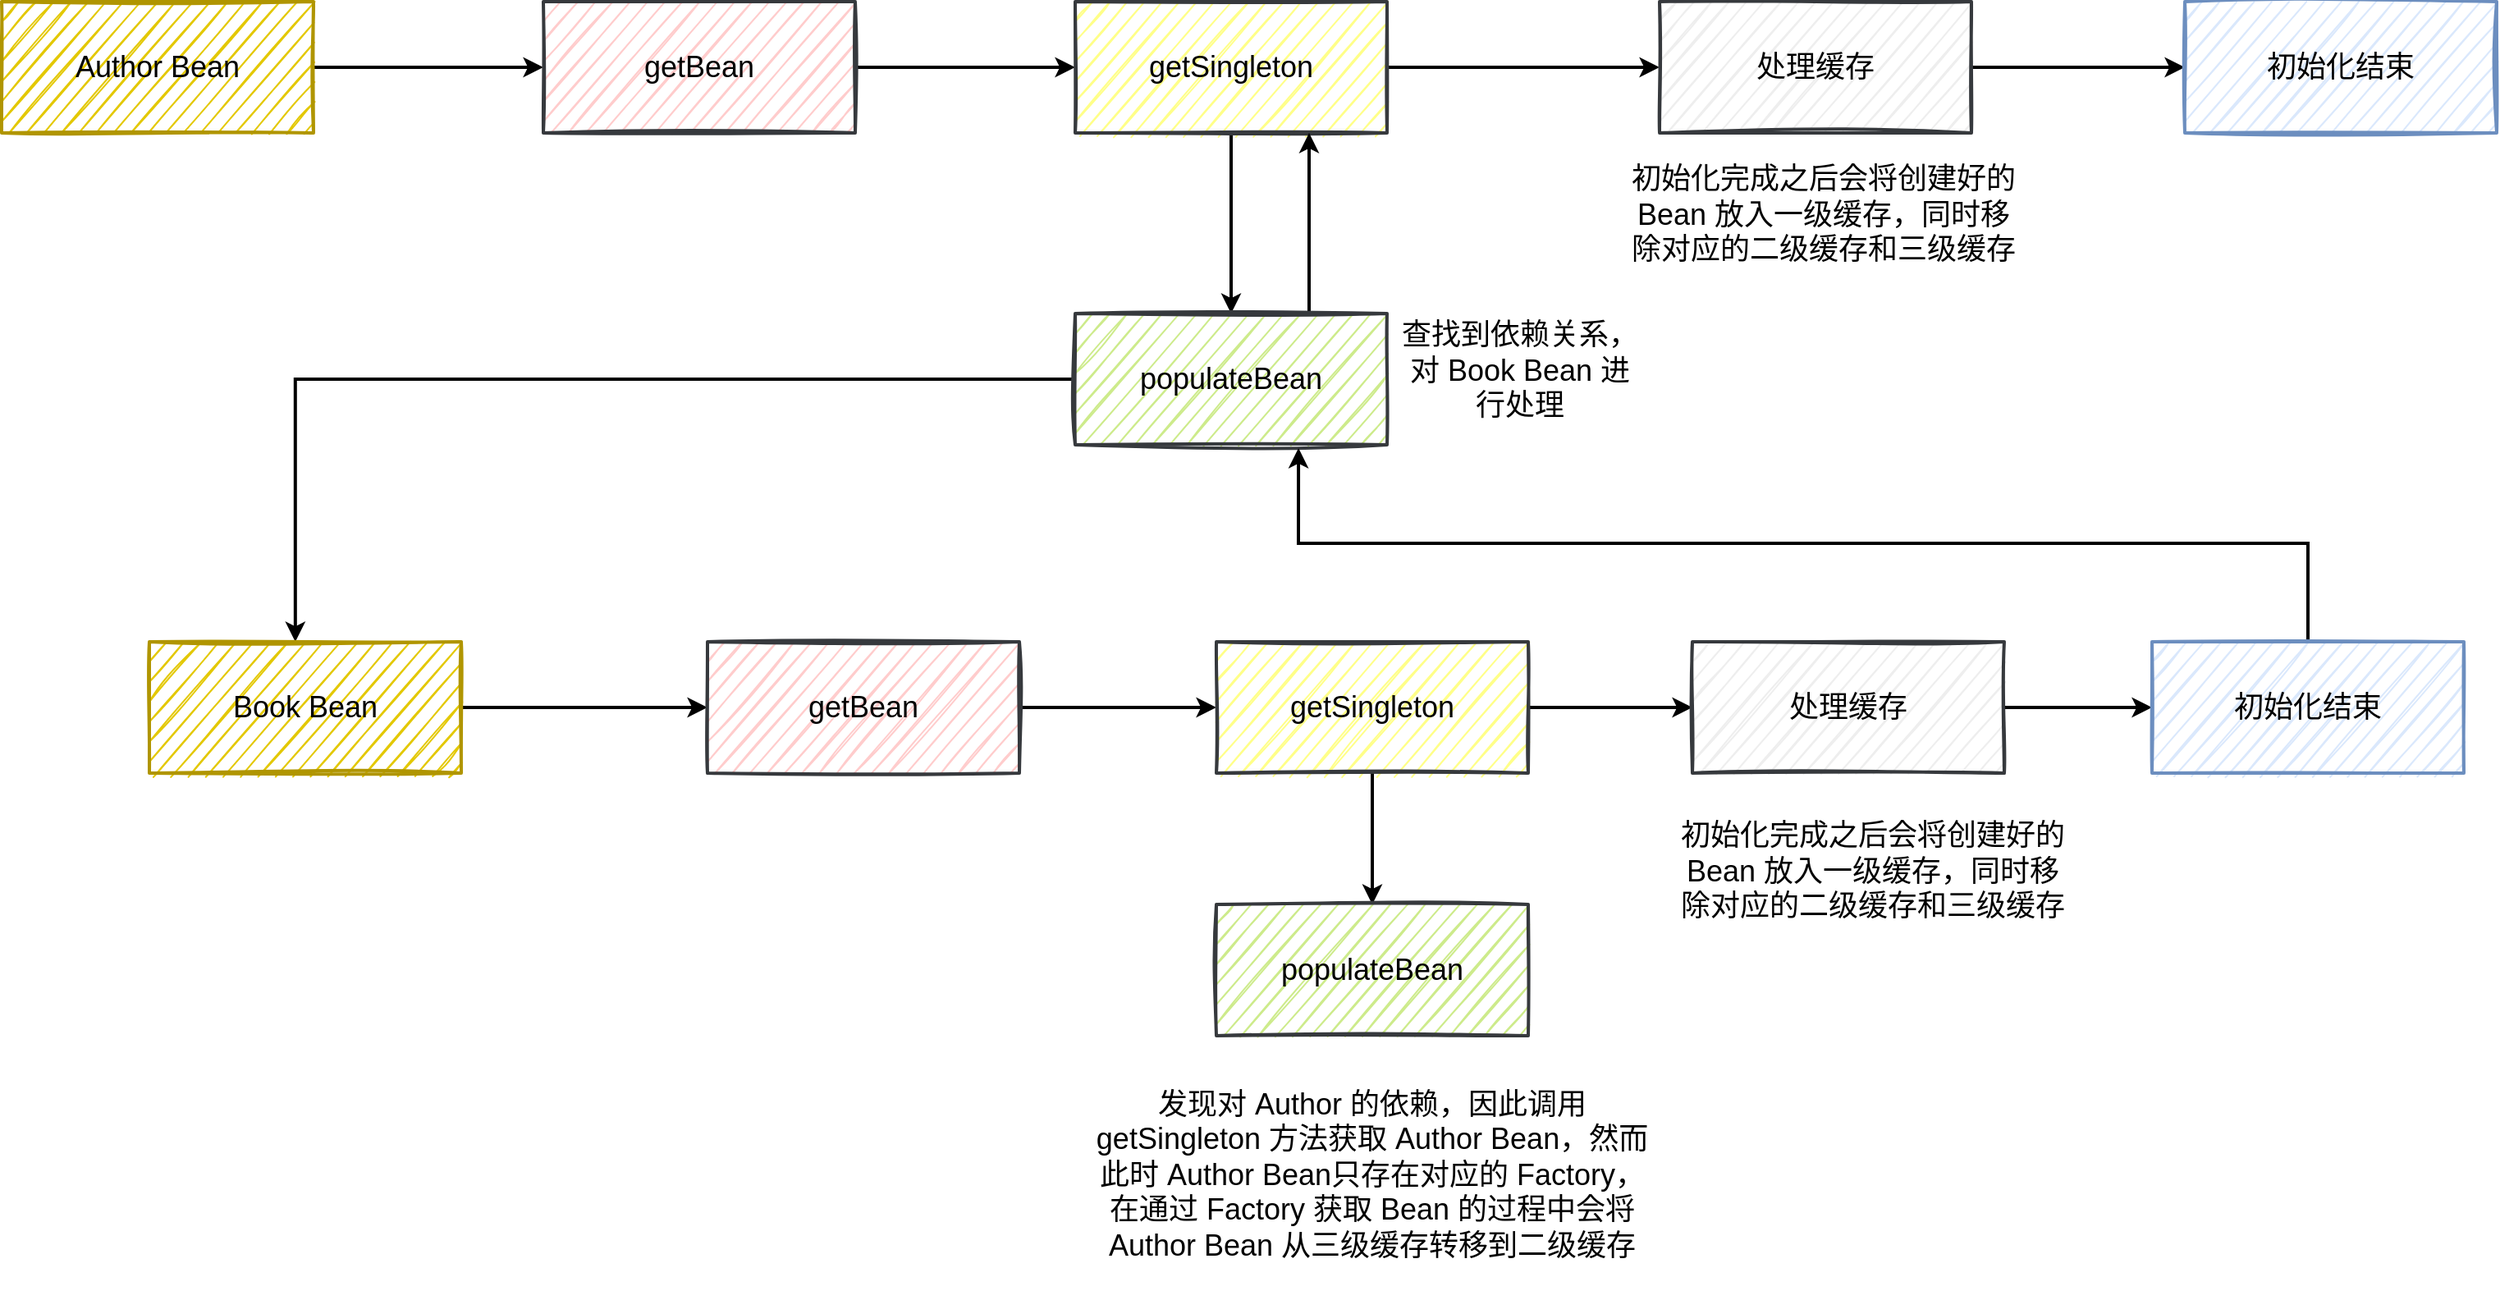 <mxfile version="20.2.3" type="device"><diagram id="Sov28fz9C0oQYYjnQSea" name="第 1 页"><mxGraphModel dx="2249" dy="878" grid="1" gridSize="10" guides="1" tooltips="1" connect="1" arrows="1" fold="1" page="1" pageScale="1" pageWidth="827" pageHeight="1169" math="0" shadow="0"><root><mxCell id="0"/><mxCell id="1" parent="0"/><mxCell id="V3PWwlwrfmlW0zpA2zXg-5" style="edgeStyle=orthogonalEdgeStyle;rounded=0;orthogonalLoop=1;jettySize=auto;html=1;exitX=1;exitY=0.5;exitDx=0;exitDy=0;entryX=0;entryY=0.5;entryDx=0;entryDy=0;fontSize=18;strokeWidth=2;" edge="1" parent="1" source="V3PWwlwrfmlW0zpA2zXg-1" target="V3PWwlwrfmlW0zpA2zXg-2"><mxGeometry relative="1" as="geometry"/></mxCell><mxCell id="V3PWwlwrfmlW0zpA2zXg-1" value="Author Bean" style="rounded=0;whiteSpace=wrap;html=1;fontSize=18;fillColor=#e3c800;fontColor=#000000;strokeColor=#B09500;sketch=1;strokeWidth=2;" vertex="1" parent="1"><mxGeometry x="-240" y="170" width="190" height="80" as="geometry"/></mxCell><mxCell id="V3PWwlwrfmlW0zpA2zXg-6" style="edgeStyle=orthogonalEdgeStyle;rounded=0;orthogonalLoop=1;jettySize=auto;html=1;exitX=1;exitY=0.5;exitDx=0;exitDy=0;fontSize=18;strokeWidth=2;" edge="1" parent="1" source="V3PWwlwrfmlW0zpA2zXg-2" target="V3PWwlwrfmlW0zpA2zXg-3"><mxGeometry relative="1" as="geometry"/></mxCell><mxCell id="V3PWwlwrfmlW0zpA2zXg-2" value="getBean" style="rounded=0;whiteSpace=wrap;html=1;fontSize=18;fillColor=#ffcccc;strokeColor=#36393d;sketch=1;strokeWidth=2;" vertex="1" parent="1"><mxGeometry x="90" y="170" width="190" height="80" as="geometry"/></mxCell><mxCell id="V3PWwlwrfmlW0zpA2zXg-7" style="edgeStyle=orthogonalEdgeStyle;rounded=0;orthogonalLoop=1;jettySize=auto;html=1;exitX=0.5;exitY=1;exitDx=0;exitDy=0;entryX=0.5;entryY=0;entryDx=0;entryDy=0;fontSize=18;strokeWidth=2;" edge="1" parent="1" source="V3PWwlwrfmlW0zpA2zXg-3" target="V3PWwlwrfmlW0zpA2zXg-4"><mxGeometry relative="1" as="geometry"/></mxCell><mxCell id="V3PWwlwrfmlW0zpA2zXg-21" style="edgeStyle=orthogonalEdgeStyle;rounded=0;orthogonalLoop=1;jettySize=auto;html=1;exitX=1;exitY=0.5;exitDx=0;exitDy=0;entryX=0;entryY=0.5;entryDx=0;entryDy=0;fontSize=18;strokeWidth=2;" edge="1" parent="1" source="V3PWwlwrfmlW0zpA2zXg-3" target="V3PWwlwrfmlW0zpA2zXg-18"><mxGeometry relative="1" as="geometry"/></mxCell><mxCell id="V3PWwlwrfmlW0zpA2zXg-3" value="getSingleton" style="rounded=0;whiteSpace=wrap;html=1;fontSize=18;fillColor=#ffff88;strokeColor=#36393d;sketch=1;strokeWidth=2;" vertex="1" parent="1"><mxGeometry x="414" y="170" width="190" height="80" as="geometry"/></mxCell><mxCell id="V3PWwlwrfmlW0zpA2zXg-9" style="edgeStyle=orthogonalEdgeStyle;rounded=0;orthogonalLoop=1;jettySize=auto;html=1;exitX=0;exitY=0.5;exitDx=0;exitDy=0;entryX=0.468;entryY=0;entryDx=0;entryDy=0;entryPerimeter=0;fontSize=18;strokeWidth=2;" edge="1" parent="1" source="V3PWwlwrfmlW0zpA2zXg-4" target="V3PWwlwrfmlW0zpA2zXg-8"><mxGeometry relative="1" as="geometry"/></mxCell><mxCell id="V3PWwlwrfmlW0zpA2zXg-29" style="edgeStyle=orthogonalEdgeStyle;rounded=0;orthogonalLoop=1;jettySize=auto;html=1;exitX=0.75;exitY=0;exitDx=0;exitDy=0;entryX=0.75;entryY=1;entryDx=0;entryDy=0;fontSize=18;strokeWidth=2;" edge="1" parent="1" source="V3PWwlwrfmlW0zpA2zXg-4" target="V3PWwlwrfmlW0zpA2zXg-3"><mxGeometry relative="1" as="geometry"/></mxCell><mxCell id="V3PWwlwrfmlW0zpA2zXg-4" value="populateBean" style="rounded=0;whiteSpace=wrap;html=1;fontSize=18;fillColor=#cdeb8b;strokeColor=#36393d;sketch=1;strokeWidth=2;" vertex="1" parent="1"><mxGeometry x="414" y="360" width="190" height="80" as="geometry"/></mxCell><mxCell id="V3PWwlwrfmlW0zpA2zXg-13" style="edgeStyle=orthogonalEdgeStyle;rounded=0;orthogonalLoop=1;jettySize=auto;html=1;exitX=1;exitY=0.5;exitDx=0;exitDy=0;entryX=0;entryY=0.5;entryDx=0;entryDy=0;fontSize=18;strokeWidth=2;" edge="1" parent="1" source="V3PWwlwrfmlW0zpA2zXg-8" target="V3PWwlwrfmlW0zpA2zXg-10"><mxGeometry relative="1" as="geometry"/></mxCell><mxCell id="V3PWwlwrfmlW0zpA2zXg-8" value="Book Bean" style="rounded=0;whiteSpace=wrap;html=1;fontSize=18;fillColor=#e3c800;fontColor=#000000;strokeColor=#B09500;sketch=1;strokeWidth=2;" vertex="1" parent="1"><mxGeometry x="-150" y="560" width="190" height="80" as="geometry"/></mxCell><mxCell id="V3PWwlwrfmlW0zpA2zXg-14" style="edgeStyle=orthogonalEdgeStyle;rounded=0;orthogonalLoop=1;jettySize=auto;html=1;exitX=1;exitY=0.5;exitDx=0;exitDy=0;entryX=0;entryY=0.5;entryDx=0;entryDy=0;fontSize=18;strokeWidth=2;" edge="1" parent="1" source="V3PWwlwrfmlW0zpA2zXg-10" target="V3PWwlwrfmlW0zpA2zXg-11"><mxGeometry relative="1" as="geometry"/></mxCell><mxCell id="V3PWwlwrfmlW0zpA2zXg-10" value="getBean" style="rounded=0;whiteSpace=wrap;html=1;fontSize=18;fillColor=#ffcccc;strokeColor=#36393d;sketch=1;strokeWidth=2;" vertex="1" parent="1"><mxGeometry x="190" y="560" width="190" height="80" as="geometry"/></mxCell><mxCell id="V3PWwlwrfmlW0zpA2zXg-17" style="edgeStyle=orthogonalEdgeStyle;rounded=0;orthogonalLoop=1;jettySize=auto;html=1;exitX=0.5;exitY=1;exitDx=0;exitDy=0;fontSize=18;strokeWidth=2;" edge="1" parent="1" source="V3PWwlwrfmlW0zpA2zXg-11" target="V3PWwlwrfmlW0zpA2zXg-12"><mxGeometry relative="1" as="geometry"/></mxCell><mxCell id="V3PWwlwrfmlW0zpA2zXg-22" style="edgeStyle=orthogonalEdgeStyle;rounded=0;orthogonalLoop=1;jettySize=auto;html=1;exitX=1;exitY=0.5;exitDx=0;exitDy=0;entryX=0;entryY=0.5;entryDx=0;entryDy=0;fontSize=18;strokeWidth=2;" edge="1" parent="1" source="V3PWwlwrfmlW0zpA2zXg-11" target="V3PWwlwrfmlW0zpA2zXg-20"><mxGeometry relative="1" as="geometry"/></mxCell><mxCell id="V3PWwlwrfmlW0zpA2zXg-11" value="getSingleton" style="rounded=0;whiteSpace=wrap;html=1;fontSize=18;fillColor=#ffff88;strokeColor=#36393d;sketch=1;strokeWidth=2;" vertex="1" parent="1"><mxGeometry x="500" y="560" width="190" height="80" as="geometry"/></mxCell><mxCell id="V3PWwlwrfmlW0zpA2zXg-12" value="populateBean" style="rounded=0;whiteSpace=wrap;html=1;fontSize=18;fillColor=#cdeb8b;strokeColor=#36393d;sketch=1;strokeWidth=2;" vertex="1" parent="1"><mxGeometry x="500" y="720" width="190" height="80" as="geometry"/></mxCell><mxCell id="V3PWwlwrfmlW0zpA2zXg-31" style="edgeStyle=orthogonalEdgeStyle;rounded=0;orthogonalLoop=1;jettySize=auto;html=1;exitX=1;exitY=0.5;exitDx=0;exitDy=0;fontSize=18;strokeWidth=2;" edge="1" parent="1" source="V3PWwlwrfmlW0zpA2zXg-18" target="V3PWwlwrfmlW0zpA2zXg-30"><mxGeometry relative="1" as="geometry"/></mxCell><mxCell id="V3PWwlwrfmlW0zpA2zXg-18" value="处理缓存" style="rounded=0;whiteSpace=wrap;html=1;fontSize=18;fillColor=#eeeeee;strokeColor=#36393d;sketch=1;strokeWidth=2;" vertex="1" parent="1"><mxGeometry x="770" y="170" width="190" height="80" as="geometry"/></mxCell><mxCell id="V3PWwlwrfmlW0zpA2zXg-27" style="edgeStyle=orthogonalEdgeStyle;rounded=0;orthogonalLoop=1;jettySize=auto;html=1;exitX=1;exitY=0.5;exitDx=0;exitDy=0;fontSize=18;strokeWidth=2;" edge="1" parent="1" source="V3PWwlwrfmlW0zpA2zXg-20" target="V3PWwlwrfmlW0zpA2zXg-26"><mxGeometry relative="1" as="geometry"/></mxCell><mxCell id="V3PWwlwrfmlW0zpA2zXg-20" value="处理缓存" style="rounded=0;whiteSpace=wrap;html=1;fontSize=18;fillColor=#eeeeee;strokeColor=#36393d;sketch=1;strokeWidth=2;" vertex="1" parent="1"><mxGeometry x="790" y="560" width="190" height="80" as="geometry"/></mxCell><mxCell id="V3PWwlwrfmlW0zpA2zXg-23" value="查找到依赖关系，对 Book Bean 进行处理" style="text;html=1;strokeColor=none;fillColor=none;align=center;verticalAlign=middle;whiteSpace=wrap;rounded=0;sketch=1;fontSize=18;" vertex="1" parent="1"><mxGeometry x="610" y="350" width="150" height="90" as="geometry"/></mxCell><mxCell id="V3PWwlwrfmlW0zpA2zXg-24" value="发现对 Author 的依赖，因此调用 getSingleton 方法获取 Author Bean，然而此时 Author Bean只存在对应的 Factory，在通过 Factory 获取 Bean 的过程中会将 Author Bean 从三级缓存转移到二级缓存" style="text;html=1;strokeColor=none;fillColor=none;align=center;verticalAlign=middle;whiteSpace=wrap;rounded=0;sketch=1;fontSize=18;" vertex="1" parent="1"><mxGeometry x="425" y="810" width="340" height="150" as="geometry"/></mxCell><mxCell id="V3PWwlwrfmlW0zpA2zXg-25" value="初始化完成之后会将创建好的 Bean 放入一级缓存，同时移除对应的二级缓存和三级缓存" style="text;html=1;strokeColor=none;fillColor=none;align=center;verticalAlign=middle;whiteSpace=wrap;rounded=0;sketch=1;fontSize=18;" vertex="1" parent="1"><mxGeometry x="780" y="650" width="240" height="100" as="geometry"/></mxCell><mxCell id="V3PWwlwrfmlW0zpA2zXg-28" style="edgeStyle=orthogonalEdgeStyle;rounded=0;orthogonalLoop=1;jettySize=auto;html=1;exitX=0.5;exitY=0;exitDx=0;exitDy=0;entryX=0.716;entryY=1.025;entryDx=0;entryDy=0;entryPerimeter=0;fontSize=18;strokeWidth=2;" edge="1" parent="1" source="V3PWwlwrfmlW0zpA2zXg-26" target="V3PWwlwrfmlW0zpA2zXg-4"><mxGeometry relative="1" as="geometry"/></mxCell><mxCell id="V3PWwlwrfmlW0zpA2zXg-26" value="初始化结束" style="rounded=0;whiteSpace=wrap;html=1;fontSize=18;fillColor=#dae8fc;strokeColor=#6c8ebf;sketch=1;strokeWidth=2;" vertex="1" parent="1"><mxGeometry x="1070" y="560" width="190" height="80" as="geometry"/></mxCell><mxCell id="V3PWwlwrfmlW0zpA2zXg-30" value="初始化结束" style="rounded=0;whiteSpace=wrap;html=1;fontSize=18;fillColor=#dae8fc;strokeColor=#6c8ebf;sketch=1;strokeWidth=2;" vertex="1" parent="1"><mxGeometry x="1090" y="170" width="190" height="80" as="geometry"/></mxCell><mxCell id="V3PWwlwrfmlW0zpA2zXg-32" value="初始化完成之后会将创建好的 Bean 放入一级缓存，同时移除对应的二级缓存和三级缓存" style="text;html=1;strokeColor=none;fillColor=none;align=center;verticalAlign=middle;whiteSpace=wrap;rounded=0;sketch=1;fontSize=18;" vertex="1" parent="1"><mxGeometry x="750" y="250" width="240" height="100" as="geometry"/></mxCell></root></mxGraphModel></diagram></mxfile>